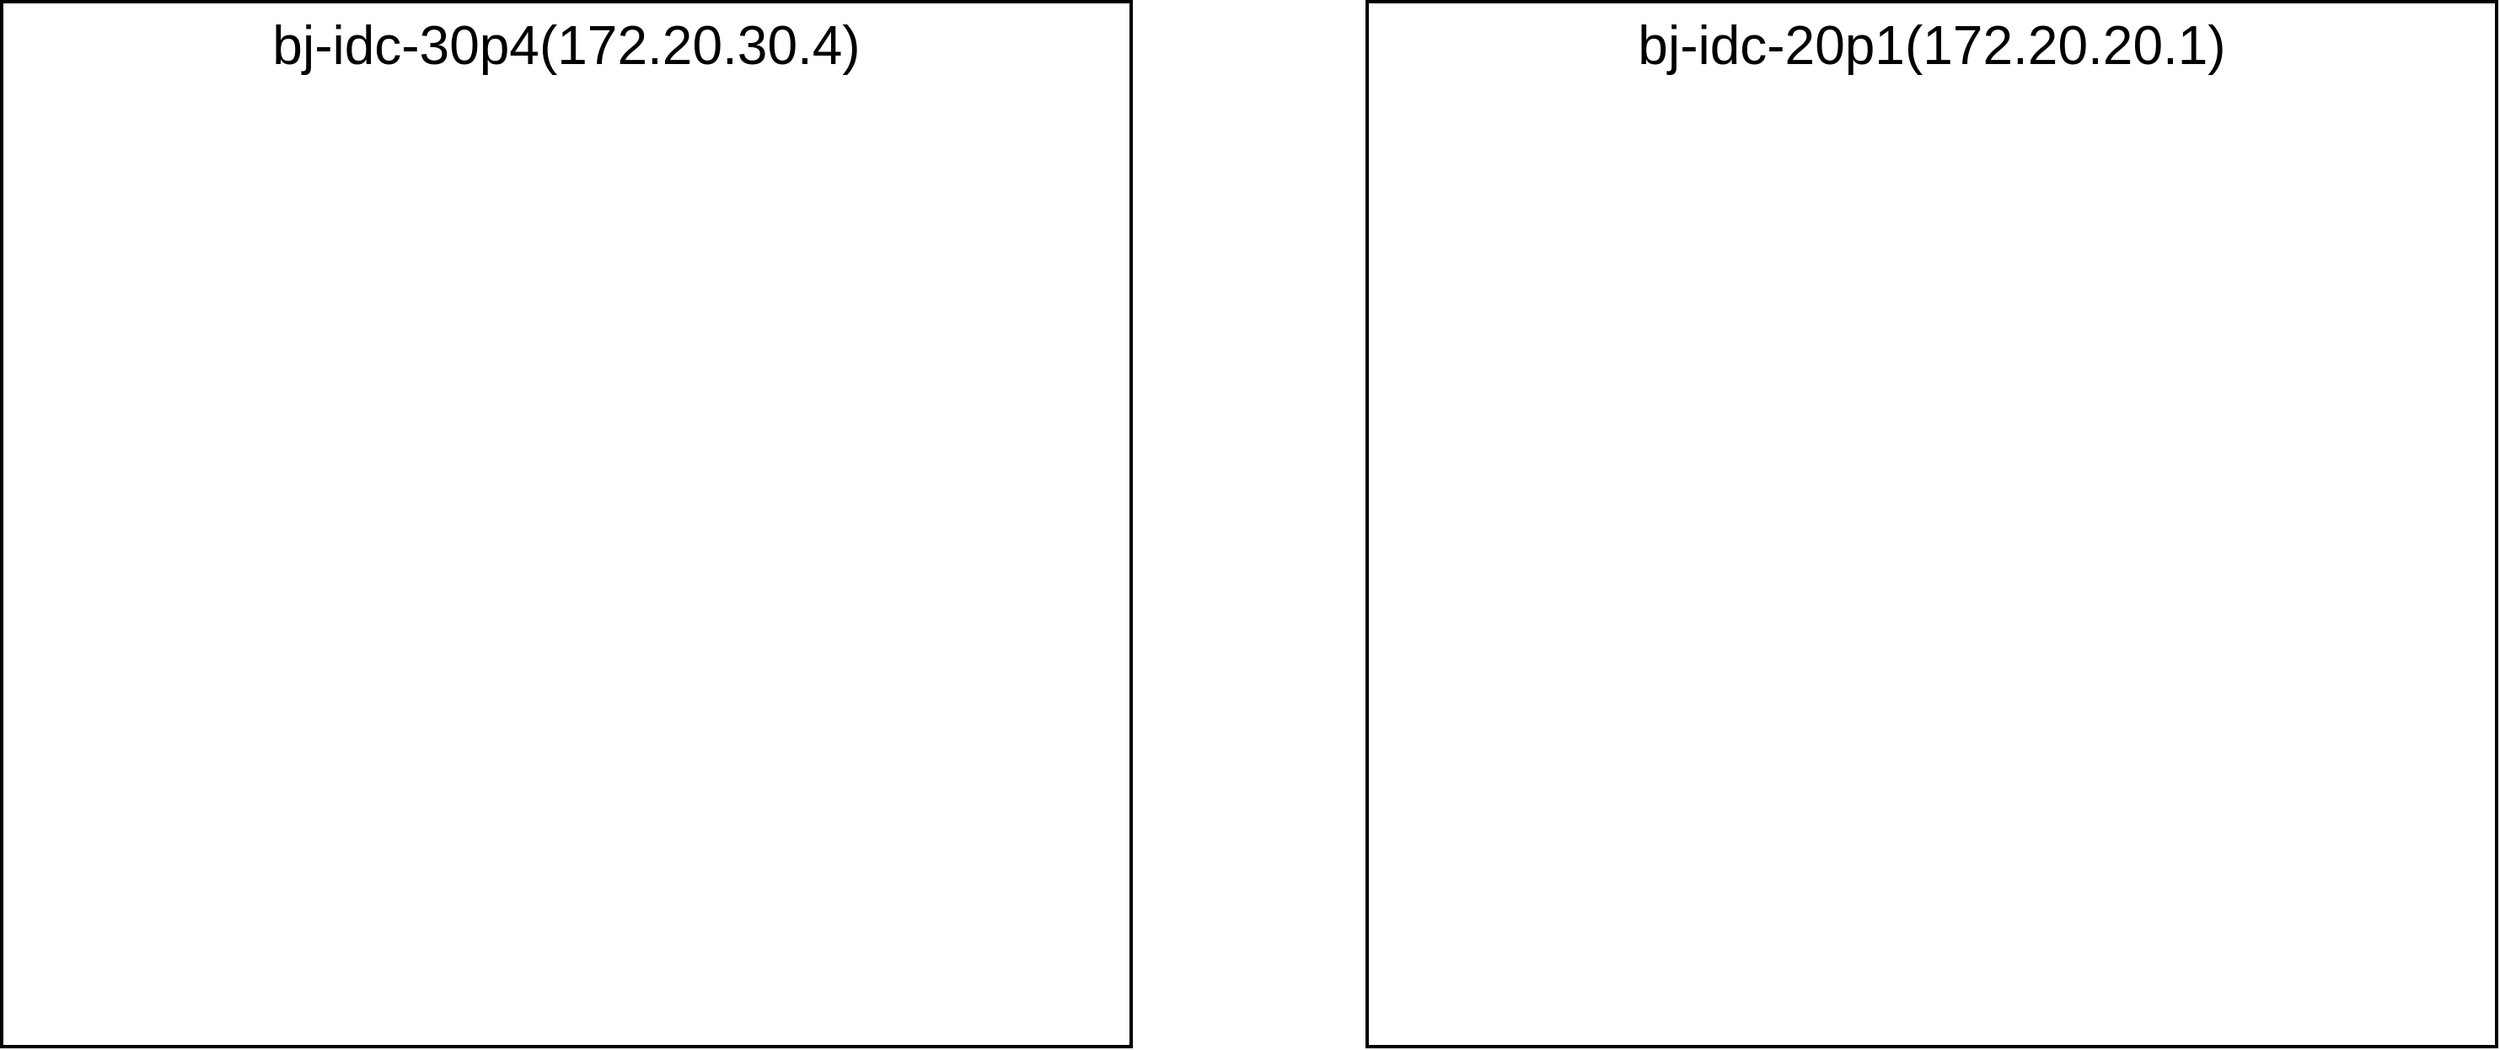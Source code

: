 <mxfile version="17.4.0" type="github">
  <diagram id="xYwMOE1XD1W6vOfAJuZv" name="Page-1">
    <mxGraphModel dx="2889" dy="1191" grid="1" gridSize="10" guides="1" tooltips="1" connect="1" arrows="1" fold="1" page="1" pageScale="1" pageWidth="827" pageHeight="1169" math="0" shadow="0">
      <root>
        <mxCell id="0" />
        <mxCell id="1" parent="0" />
        <mxCell id="5jwmne4-hkKwHHIUXCyR-1" value="bj-idc-30p4(172.20.30.4)" style="rounded=0;whiteSpace=wrap;html=1;strokeWidth=2;verticalAlign=top;fontSize=32;" vertex="1" parent="1">
          <mxGeometry x="-790" y="90" width="670" height="620" as="geometry" />
        </mxCell>
        <mxCell id="5jwmne4-hkKwHHIUXCyR-2" value="bj-idc-20p1(172.20.20.1)" style="rounded=0;whiteSpace=wrap;html=1;strokeWidth=2;verticalAlign=top;fontSize=32;" vertex="1" parent="1">
          <mxGeometry x="20" y="90" width="670" height="620" as="geometry" />
        </mxCell>
      </root>
    </mxGraphModel>
  </diagram>
</mxfile>
